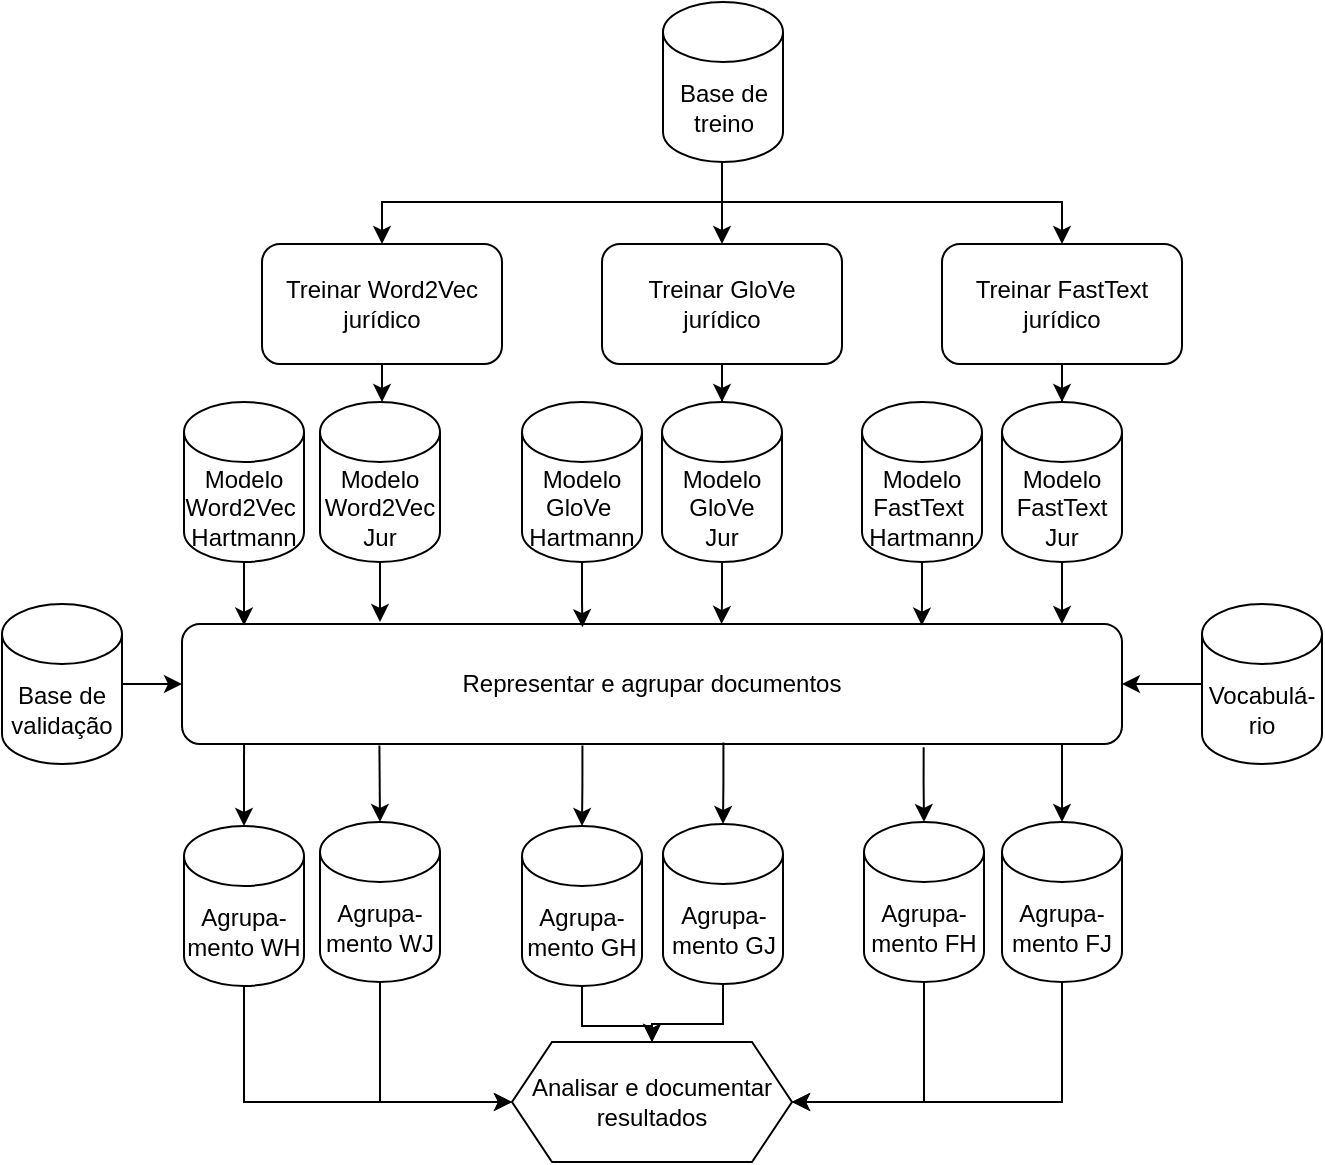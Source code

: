 <mxfile version="13.7.9" type="device"><diagram id="Rci_vEwK08Vcy5v3eSuo" name="Página-1"><mxGraphModel dx="1024" dy="592" grid="1" gridSize="10" guides="1" tooltips="1" connect="1" arrows="1" fold="1" page="1" pageScale="1" pageWidth="827" pageHeight="1169" math="0" shadow="0"><root><mxCell id="0"/><mxCell id="1" parent="0"/><mxCell id="g0FGiWz1mNeoZSOOLN7s-1" style="edgeStyle=orthogonalEdgeStyle;rounded=0;orthogonalLoop=1;jettySize=auto;html=1;" edge="1" parent="1" target="g0FGiWz1mNeoZSOOLN7s-6"><mxGeometry relative="1" as="geometry"><Array as="points"><mxPoint x="440" y="150"/><mxPoint x="270" y="150"/></Array><mxPoint x="440" y="130" as="sourcePoint"/></mxGeometry></mxCell><mxCell id="g0FGiWz1mNeoZSOOLN7s-2" style="edgeStyle=orthogonalEdgeStyle;rounded=0;orthogonalLoop=1;jettySize=auto;html=1;" edge="1" parent="1" target="g0FGiWz1mNeoZSOOLN7s-8"><mxGeometry relative="1" as="geometry"><Array as="points"><mxPoint x="440" y="150"/><mxPoint x="440" y="150"/></Array><mxPoint x="440" y="130" as="sourcePoint"/></mxGeometry></mxCell><mxCell id="g0FGiWz1mNeoZSOOLN7s-3" style="edgeStyle=orthogonalEdgeStyle;rounded=0;orthogonalLoop=1;jettySize=auto;html=1;entryX=0.5;entryY=0;entryDx=0;entryDy=0;" edge="1" parent="1" target="g0FGiWz1mNeoZSOOLN7s-10"><mxGeometry relative="1" as="geometry"><Array as="points"><mxPoint x="440" y="150"/><mxPoint x="610" y="150"/></Array><mxPoint x="440" y="130" as="sourcePoint"/></mxGeometry></mxCell><mxCell id="g0FGiWz1mNeoZSOOLN7s-4" value="Base de treino" style="shape=cylinder3;whiteSpace=wrap;html=1;boundedLbl=1;backgroundOutline=1;size=15;" vertex="1" parent="1"><mxGeometry x="410.5" y="50" width="60" height="80" as="geometry"/></mxCell><mxCell id="g0FGiWz1mNeoZSOOLN7s-5" style="edgeStyle=orthogonalEdgeStyle;rounded=0;orthogonalLoop=1;jettySize=auto;html=1;" edge="1" parent="1" source="g0FGiWz1mNeoZSOOLN7s-6" target="g0FGiWz1mNeoZSOOLN7s-11"><mxGeometry relative="1" as="geometry"><mxPoint x="270" y="271" as="targetPoint"/><Array as="points"><mxPoint x="280" y="260"/><mxPoint x="280" y="260"/></Array></mxGeometry></mxCell><mxCell id="g0FGiWz1mNeoZSOOLN7s-6" value="Treinar Word2Vec jurídico" style="rounded=1;whiteSpace=wrap;html=1;" vertex="1" parent="1"><mxGeometry x="210" y="171" width="120" height="60" as="geometry"/></mxCell><mxCell id="g0FGiWz1mNeoZSOOLN7s-7" style="edgeStyle=orthogonalEdgeStyle;rounded=0;orthogonalLoop=1;jettySize=auto;html=1;" edge="1" parent="1" source="g0FGiWz1mNeoZSOOLN7s-8" target="g0FGiWz1mNeoZSOOLN7s-12"><mxGeometry relative="1" as="geometry"><mxPoint x="440" y="271" as="targetPoint"/></mxGeometry></mxCell><mxCell id="g0FGiWz1mNeoZSOOLN7s-8" value="Treinar GloVe &lt;br&gt;jurídico" style="rounded=1;whiteSpace=wrap;html=1;" vertex="1" parent="1"><mxGeometry x="380" y="171" width="120" height="60" as="geometry"/></mxCell><mxCell id="g0FGiWz1mNeoZSOOLN7s-9" style="edgeStyle=orthogonalEdgeStyle;rounded=0;orthogonalLoop=1;jettySize=auto;html=1;" edge="1" parent="1" source="g0FGiWz1mNeoZSOOLN7s-10" target="g0FGiWz1mNeoZSOOLN7s-13"><mxGeometry relative="1" as="geometry"><mxPoint x="610" y="271" as="targetPoint"/></mxGeometry></mxCell><mxCell id="g0FGiWz1mNeoZSOOLN7s-10" value="Treinar FastText&lt;br&gt;jurídico" style="rounded=1;whiteSpace=wrap;html=1;" vertex="1" parent="1"><mxGeometry x="550" y="171" width="120" height="60" as="geometry"/></mxCell><mxCell id="g0FGiWz1mNeoZSOOLN7s-17" value="" style="edgeStyle=orthogonalEdgeStyle;rounded=0;orthogonalLoop=1;jettySize=auto;html=1;" edge="1" parent="1" source="g0FGiWz1mNeoZSOOLN7s-11"><mxGeometry relative="1" as="geometry"><mxPoint x="269" y="360" as="targetPoint"/></mxGeometry></mxCell><mxCell id="g0FGiWz1mNeoZSOOLN7s-11" value="Modelo Word2Vec&lt;br&gt;Jur" style="shape=cylinder3;whiteSpace=wrap;html=1;boundedLbl=1;backgroundOutline=1;size=15;" vertex="1" parent="1"><mxGeometry x="239" y="250" width="60" height="80" as="geometry"/></mxCell><mxCell id="g0FGiWz1mNeoZSOOLN7s-16" value="" style="edgeStyle=orthogonalEdgeStyle;rounded=0;orthogonalLoop=1;jettySize=auto;html=1;entryX=0.574;entryY=0;entryDx=0;entryDy=0;entryPerimeter=0;" edge="1" parent="1" source="g0FGiWz1mNeoZSOOLN7s-12" target="g0FGiWz1mNeoZSOOLN7s-14"><mxGeometry relative="1" as="geometry"/></mxCell><mxCell id="g0FGiWz1mNeoZSOOLN7s-12" value="Modelo GloVe&lt;br&gt;Jur" style="shape=cylinder3;whiteSpace=wrap;html=1;boundedLbl=1;backgroundOutline=1;size=15;" vertex="1" parent="1"><mxGeometry x="410" y="250" width="60" height="80" as="geometry"/></mxCell><mxCell id="g0FGiWz1mNeoZSOOLN7s-15" value="" style="edgeStyle=orthogonalEdgeStyle;rounded=0;orthogonalLoop=1;jettySize=auto;html=1;" edge="1" parent="1" source="g0FGiWz1mNeoZSOOLN7s-13"><mxGeometry relative="1" as="geometry"><mxPoint x="610" y="361" as="targetPoint"/></mxGeometry></mxCell><mxCell id="g0FGiWz1mNeoZSOOLN7s-13" value="Modelo FastText&lt;br&gt;Jur" style="shape=cylinder3;whiteSpace=wrap;html=1;boundedLbl=1;backgroundOutline=1;size=15;" vertex="1" parent="1"><mxGeometry x="580" y="250" width="60" height="80" as="geometry"/></mxCell><mxCell id="g0FGiWz1mNeoZSOOLN7s-28" value="" style="edgeStyle=orthogonalEdgeStyle;rounded=0;orthogonalLoop=1;jettySize=auto;html=1;entryX=0.5;entryY=0;entryDx=0;entryDy=0;entryPerimeter=0;exitX=0.931;exitY=0.993;exitDx=0;exitDy=0;exitPerimeter=0;" edge="1" parent="1" source="g0FGiWz1mNeoZSOOLN7s-14" target="g0FGiWz1mNeoZSOOLN7s-27"><mxGeometry relative="1" as="geometry"/></mxCell><mxCell id="g0FGiWz1mNeoZSOOLN7s-38" value="" style="edgeStyle=orthogonalEdgeStyle;rounded=0;orthogonalLoop=1;jettySize=auto;html=1;entryX=0.5;entryY=0;entryDx=0;entryDy=0;entryPerimeter=0;exitX=0.066;exitY=1;exitDx=0;exitDy=0;exitPerimeter=0;" edge="1" parent="1" source="g0FGiWz1mNeoZSOOLN7s-14" target="g0FGiWz1mNeoZSOOLN7s-37"><mxGeometry relative="1" as="geometry"><mxPoint x="200" y="423" as="sourcePoint"/></mxGeometry></mxCell><mxCell id="g0FGiWz1mNeoZSOOLN7s-14" value="Representar e agrupar documentos" style="rounded=1;whiteSpace=wrap;html=1;" vertex="1" parent="1"><mxGeometry x="170" y="361" width="470" height="60" as="geometry"/></mxCell><mxCell id="g0FGiWz1mNeoZSOOLN7s-20" value="" style="edgeStyle=orthogonalEdgeStyle;rounded=0;orthogonalLoop=1;jettySize=auto;html=1;" edge="1" parent="1" source="g0FGiWz1mNeoZSOOLN7s-18" target="g0FGiWz1mNeoZSOOLN7s-14"><mxGeometry relative="1" as="geometry"/></mxCell><mxCell id="g0FGiWz1mNeoZSOOLN7s-18" value="Base de validação" style="shape=cylinder3;whiteSpace=wrap;html=1;boundedLbl=1;backgroundOutline=1;size=15;" vertex="1" parent="1"><mxGeometry x="80" y="351" width="60" height="80" as="geometry"/></mxCell><mxCell id="g0FGiWz1mNeoZSOOLN7s-22" value="" style="edgeStyle=orthogonalEdgeStyle;rounded=0;orthogonalLoop=1;jettySize=auto;html=1;" edge="1" parent="1" source="g0FGiWz1mNeoZSOOLN7s-21" target="g0FGiWz1mNeoZSOOLN7s-14"><mxGeometry relative="1" as="geometry"/></mxCell><mxCell id="g0FGiWz1mNeoZSOOLN7s-21" value="Vocabulá-&lt;br&gt;rio" style="shape=cylinder3;whiteSpace=wrap;html=1;boundedLbl=1;backgroundOutline=1;size=15;" vertex="1" parent="1"><mxGeometry x="680" y="351" width="60" height="80" as="geometry"/></mxCell><mxCell id="g0FGiWz1mNeoZSOOLN7s-45" style="edgeStyle=orthogonalEdgeStyle;rounded=0;orthogonalLoop=1;jettySize=auto;html=1;entryX=0;entryY=0.5;entryDx=0;entryDy=0;exitX=0.5;exitY=1;exitDx=0;exitDy=0;exitPerimeter=0;" edge="1" parent="1" source="g0FGiWz1mNeoZSOOLN7s-23" target="g0FGiWz1mNeoZSOOLN7s-43"><mxGeometry relative="1" as="geometry"/></mxCell><mxCell id="g0FGiWz1mNeoZSOOLN7s-23" value="Agrupa-&lt;br&gt;mento WJ" style="shape=cylinder3;whiteSpace=wrap;html=1;boundedLbl=1;backgroundOutline=1;size=15;" vertex="1" parent="1"><mxGeometry x="239" y="460" width="60" height="80" as="geometry"/></mxCell><mxCell id="g0FGiWz1mNeoZSOOLN7s-47" value="" style="edgeStyle=orthogonalEdgeStyle;rounded=0;orthogonalLoop=1;jettySize=auto;html=1;" edge="1" parent="1" source="g0FGiWz1mNeoZSOOLN7s-26" target="g0FGiWz1mNeoZSOOLN7s-43"><mxGeometry relative="1" as="geometry"/></mxCell><mxCell id="g0FGiWz1mNeoZSOOLN7s-26" value="Agrupa-&lt;br&gt;mento GJ" style="shape=cylinder3;whiteSpace=wrap;html=1;boundedLbl=1;backgroundOutline=1;size=15;" vertex="1" parent="1"><mxGeometry x="410.5" y="461" width="60" height="80" as="geometry"/></mxCell><mxCell id="g0FGiWz1mNeoZSOOLN7s-49" style="edgeStyle=orthogonalEdgeStyle;rounded=0;orthogonalLoop=1;jettySize=auto;html=1;entryX=1;entryY=0.5;entryDx=0;entryDy=0;exitX=0.5;exitY=1;exitDx=0;exitDy=0;exitPerimeter=0;" edge="1" parent="1" source="g0FGiWz1mNeoZSOOLN7s-27" target="g0FGiWz1mNeoZSOOLN7s-43"><mxGeometry relative="1" as="geometry"/></mxCell><mxCell id="g0FGiWz1mNeoZSOOLN7s-27" value="Agrupa-&lt;br&gt;mento FJ" style="shape=cylinder3;whiteSpace=wrap;html=1;boundedLbl=1;backgroundOutline=1;size=15;" vertex="1" parent="1"><mxGeometry x="580" y="460" width="60" height="80" as="geometry"/></mxCell><mxCell id="g0FGiWz1mNeoZSOOLN7s-29" value="" style="edgeStyle=orthogonalEdgeStyle;rounded=0;orthogonalLoop=1;jettySize=auto;html=1;exitX=0.576;exitY=0.987;exitDx=0;exitDy=0;exitPerimeter=0;" edge="1" parent="1" source="g0FGiWz1mNeoZSOOLN7s-14" target="g0FGiWz1mNeoZSOOLN7s-26"><mxGeometry relative="1" as="geometry"><mxPoint x="622.4" y="430.58" as="sourcePoint"/><mxPoint x="620" y="470" as="targetPoint"/></mxGeometry></mxCell><mxCell id="g0FGiWz1mNeoZSOOLN7s-30" value="" style="edgeStyle=orthogonalEdgeStyle;rounded=0;orthogonalLoop=1;jettySize=auto;html=1;entryX=0.5;entryY=0;entryDx=0;entryDy=0;entryPerimeter=0;exitX=0.21;exitY=1.013;exitDx=0;exitDy=0;exitPerimeter=0;" edge="1" parent="1" source="g0FGiWz1mNeoZSOOLN7s-14" target="g0FGiWz1mNeoZSOOLN7s-23"><mxGeometry relative="1" as="geometry"><mxPoint x="450" y="431" as="sourcePoint"/><mxPoint x="449.5" y="471" as="targetPoint"/></mxGeometry></mxCell><mxCell id="g0FGiWz1mNeoZSOOLN7s-34" value="" style="edgeStyle=orthogonalEdgeStyle;rounded=0;orthogonalLoop=1;jettySize=auto;html=1;entryX=0.066;entryY=0.013;entryDx=0;entryDy=0;entryPerimeter=0;" edge="1" parent="1" source="g0FGiWz1mNeoZSOOLN7s-31" target="g0FGiWz1mNeoZSOOLN7s-14"><mxGeometry relative="1" as="geometry"/></mxCell><mxCell id="g0FGiWz1mNeoZSOOLN7s-31" value="Modelo&lt;br&gt;Word2Vec&amp;nbsp;&lt;br&gt;Hartmann" style="shape=cylinder3;whiteSpace=wrap;html=1;boundedLbl=1;backgroundOutline=1;size=15;" vertex="1" parent="1"><mxGeometry x="171" y="250" width="60" height="80" as="geometry"/></mxCell><mxCell id="g0FGiWz1mNeoZSOOLN7s-35" value="" style="edgeStyle=orthogonalEdgeStyle;rounded=0;orthogonalLoop=1;jettySize=auto;html=1;entryX=0.426;entryY=0.027;entryDx=0;entryDy=0;entryPerimeter=0;" edge="1" parent="1" source="g0FGiWz1mNeoZSOOLN7s-32" target="g0FGiWz1mNeoZSOOLN7s-14"><mxGeometry relative="1" as="geometry"/></mxCell><mxCell id="g0FGiWz1mNeoZSOOLN7s-32" value="Modelo&lt;br&gt;GloVe&amp;nbsp;&lt;br&gt;Hartmann" style="shape=cylinder3;whiteSpace=wrap;html=1;boundedLbl=1;backgroundOutline=1;size=15;" vertex="1" parent="1"><mxGeometry x="340" y="250" width="60" height="80" as="geometry"/></mxCell><mxCell id="g0FGiWz1mNeoZSOOLN7s-36" value="" style="edgeStyle=orthogonalEdgeStyle;rounded=0;orthogonalLoop=1;jettySize=auto;html=1;entryX=0.787;entryY=0.013;entryDx=0;entryDy=0;entryPerimeter=0;" edge="1" parent="1" source="g0FGiWz1mNeoZSOOLN7s-33" target="g0FGiWz1mNeoZSOOLN7s-14"><mxGeometry relative="1" as="geometry"><mxPoint x="542" y="357" as="targetPoint"/></mxGeometry></mxCell><mxCell id="g0FGiWz1mNeoZSOOLN7s-33" value="Modelo&lt;br&gt;FastText&amp;nbsp;&lt;br&gt;Hartmann" style="shape=cylinder3;whiteSpace=wrap;html=1;boundedLbl=1;backgroundOutline=1;size=15;" vertex="1" parent="1"><mxGeometry x="510" y="250" width="60" height="80" as="geometry"/></mxCell><mxCell id="g0FGiWz1mNeoZSOOLN7s-44" style="edgeStyle=orthogonalEdgeStyle;rounded=0;orthogonalLoop=1;jettySize=auto;html=1;entryX=0;entryY=0.5;entryDx=0;entryDy=0;exitX=0.5;exitY=1;exitDx=0;exitDy=0;exitPerimeter=0;" edge="1" parent="1" source="g0FGiWz1mNeoZSOOLN7s-37" target="g0FGiWz1mNeoZSOOLN7s-43"><mxGeometry relative="1" as="geometry"/></mxCell><mxCell id="g0FGiWz1mNeoZSOOLN7s-37" value="Agrupa-&lt;br&gt;mento WH" style="shape=cylinder3;whiteSpace=wrap;html=1;boundedLbl=1;backgroundOutline=1;size=15;" vertex="1" parent="1"><mxGeometry x="171" y="462" width="60" height="80" as="geometry"/></mxCell><mxCell id="g0FGiWz1mNeoZSOOLN7s-39" value="Agrupa-&lt;br&gt;mento GH" style="shape=cylinder3;whiteSpace=wrap;html=1;boundedLbl=1;backgroundOutline=1;size=15;" vertex="1" parent="1"><mxGeometry x="340" y="462" width="60" height="80" as="geometry"/></mxCell><mxCell id="g0FGiWz1mNeoZSOOLN7s-40" value="" style="edgeStyle=orthogonalEdgeStyle;rounded=0;orthogonalLoop=1;jettySize=auto;html=1;exitX=0.426;exitY=1.013;exitDx=0;exitDy=0;exitPerimeter=0;" edge="1" parent="1" source="g0FGiWz1mNeoZSOOLN7s-14" target="g0FGiWz1mNeoZSOOLN7s-39"><mxGeometry relative="1" as="geometry"><mxPoint x="211.02" y="431" as="sourcePoint"/><mxPoint x="211" y="472" as="targetPoint"/></mxGeometry></mxCell><mxCell id="g0FGiWz1mNeoZSOOLN7s-48" style="edgeStyle=orthogonalEdgeStyle;rounded=0;orthogonalLoop=1;jettySize=auto;html=1;entryX=1;entryY=0.5;entryDx=0;entryDy=0;exitX=0.5;exitY=1;exitDx=0;exitDy=0;exitPerimeter=0;" edge="1" parent="1" source="g0FGiWz1mNeoZSOOLN7s-41" target="g0FGiWz1mNeoZSOOLN7s-43"><mxGeometry relative="1" as="geometry"/></mxCell><mxCell id="g0FGiWz1mNeoZSOOLN7s-41" value="Agrupa-&lt;br&gt;mento FH" style="shape=cylinder3;whiteSpace=wrap;html=1;boundedLbl=1;backgroundOutline=1;size=15;" vertex="1" parent="1"><mxGeometry x="511" y="460" width="60" height="80" as="geometry"/></mxCell><mxCell id="g0FGiWz1mNeoZSOOLN7s-42" value="" style="edgeStyle=orthogonalEdgeStyle;rounded=0;orthogonalLoop=1;jettySize=auto;html=1;exitX=0.789;exitY=1.027;exitDx=0;exitDy=0;exitPerimeter=0;" edge="1" parent="1" target="g0FGiWz1mNeoZSOOLN7s-41" source="g0FGiWz1mNeoZSOOLN7s-14"><mxGeometry relative="1" as="geometry"><mxPoint x="539.22" y="419.78" as="sourcePoint"/><mxPoint x="380" y="470" as="targetPoint"/></mxGeometry></mxCell><mxCell id="g0FGiWz1mNeoZSOOLN7s-43" value="Analisar e documentar resultados" style="shape=hexagon;perimeter=hexagonPerimeter2;whiteSpace=wrap;html=1;fixedSize=1;" vertex="1" parent="1"><mxGeometry x="335" y="570" width="140" height="60" as="geometry"/></mxCell><mxCell id="g0FGiWz1mNeoZSOOLN7s-46" style="edgeStyle=orthogonalEdgeStyle;rounded=0;orthogonalLoop=1;jettySize=auto;html=1;entryX=0.5;entryY=0;entryDx=0;entryDy=0;" edge="1" parent="1" source="g0FGiWz1mNeoZSOOLN7s-39" target="g0FGiWz1mNeoZSOOLN7s-43"><mxGeometry relative="1" as="geometry"><mxPoint x="279" y="550" as="sourcePoint"/><mxPoint x="345" y="610" as="targetPoint"/></mxGeometry></mxCell></root></mxGraphModel></diagram></mxfile>